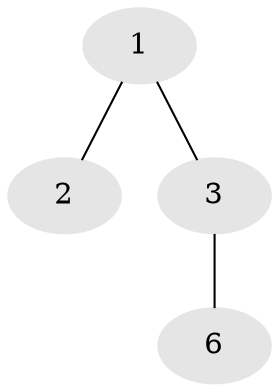 // Generated by graph-tools (version 1.1) at 2025/46/02/15/25 05:46:28]
// undirected, 4 vertices, 3 edges
graph export_dot {
graph [start="1"]
  node [color=gray90,style=filled];
  1 [super="+15"];
  2 [super="+4+7"];
  3 [super="+5+10+14+18"];
  6 [super="+9+12+17"];
  1 -- 2;
  1 -- 3;
  3 -- 6;
}
